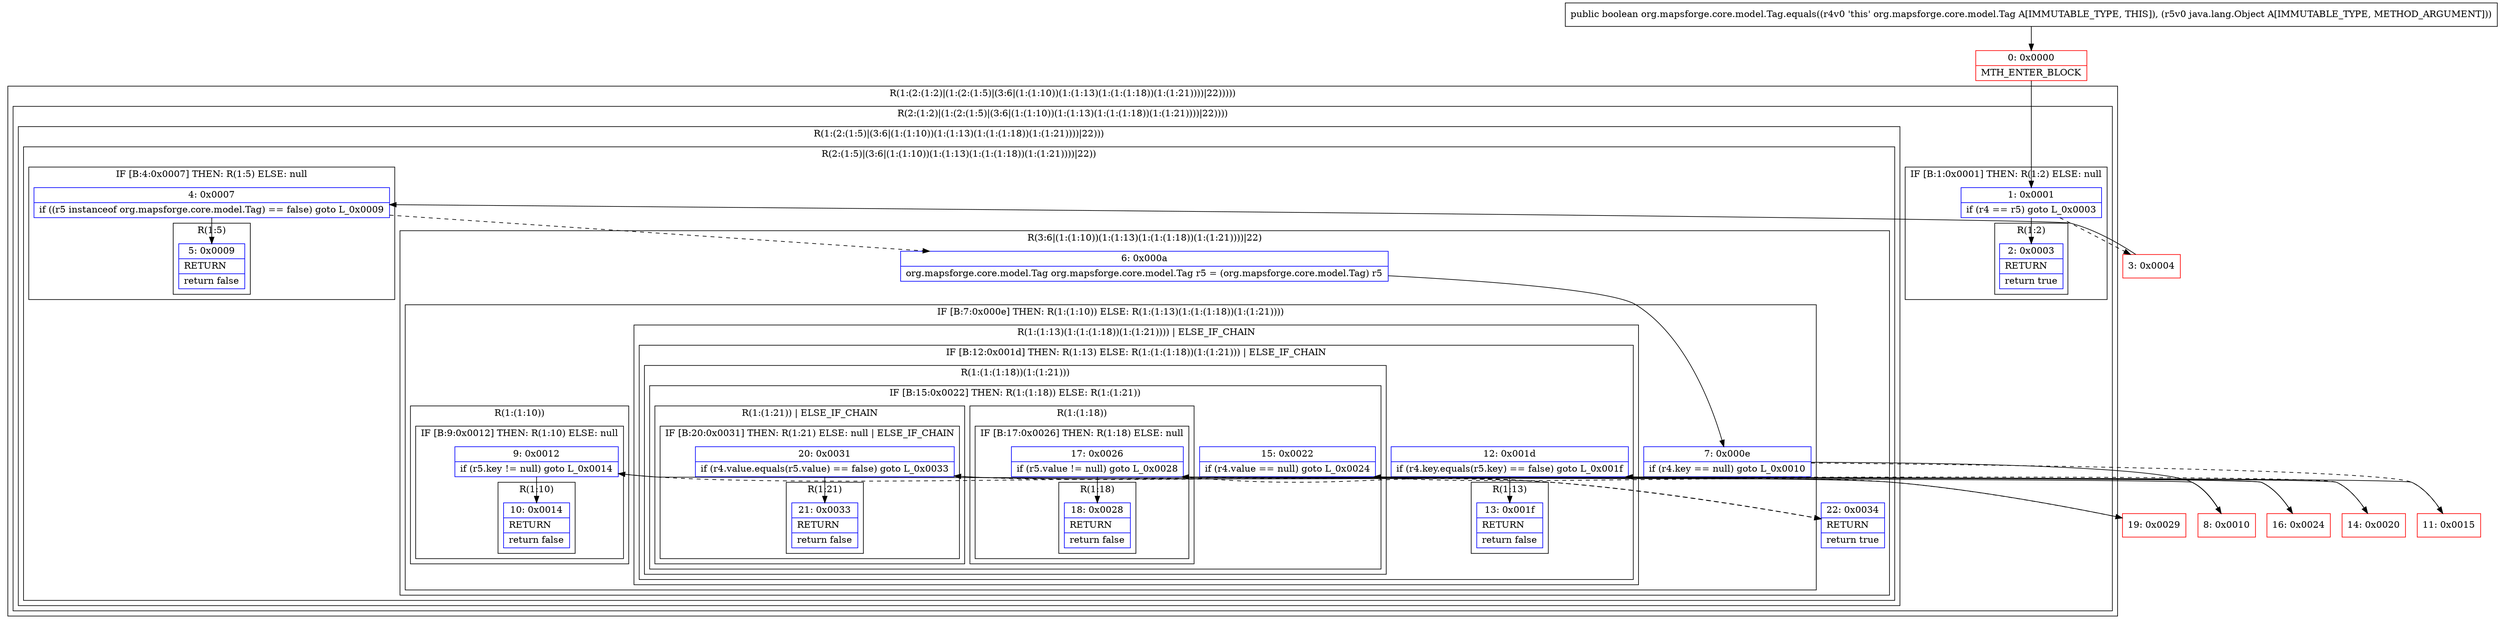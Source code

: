 digraph "CFG fororg.mapsforge.core.model.Tag.equals(Ljava\/lang\/Object;)Z" {
subgraph cluster_Region_292657088 {
label = "R(1:(2:(1:2)|(1:(2:(1:5)|(3:6|(1:(1:10))(1:(1:13)(1:(1:(1:18))(1:(1:21))))|22)))))";
node [shape=record,color=blue];
subgraph cluster_Region_135560982 {
label = "R(2:(1:2)|(1:(2:(1:5)|(3:6|(1:(1:10))(1:(1:13)(1:(1:(1:18))(1:(1:21))))|22))))";
node [shape=record,color=blue];
subgraph cluster_IfRegion_865474255 {
label = "IF [B:1:0x0001] THEN: R(1:2) ELSE: null";
node [shape=record,color=blue];
Node_1 [shape=record,label="{1\:\ 0x0001|if (r4 == r5) goto L_0x0003\l}"];
subgraph cluster_Region_1158972441 {
label = "R(1:2)";
node [shape=record,color=blue];
Node_2 [shape=record,label="{2\:\ 0x0003|RETURN\l|return true\l}"];
}
}
subgraph cluster_Region_1481032940 {
label = "R(1:(2:(1:5)|(3:6|(1:(1:10))(1:(1:13)(1:(1:(1:18))(1:(1:21))))|22)))";
node [shape=record,color=blue];
subgraph cluster_Region_1937894461 {
label = "R(2:(1:5)|(3:6|(1:(1:10))(1:(1:13)(1:(1:(1:18))(1:(1:21))))|22))";
node [shape=record,color=blue];
subgraph cluster_IfRegion_1889709292 {
label = "IF [B:4:0x0007] THEN: R(1:5) ELSE: null";
node [shape=record,color=blue];
Node_4 [shape=record,label="{4\:\ 0x0007|if ((r5 instanceof org.mapsforge.core.model.Tag) == false) goto L_0x0009\l}"];
subgraph cluster_Region_301456045 {
label = "R(1:5)";
node [shape=record,color=blue];
Node_5 [shape=record,label="{5\:\ 0x0009|RETURN\l|return false\l}"];
}
}
subgraph cluster_Region_166359785 {
label = "R(3:6|(1:(1:10))(1:(1:13)(1:(1:(1:18))(1:(1:21))))|22)";
node [shape=record,color=blue];
Node_6 [shape=record,label="{6\:\ 0x000a|org.mapsforge.core.model.Tag org.mapsforge.core.model.Tag r5 = (org.mapsforge.core.model.Tag) r5\l}"];
subgraph cluster_IfRegion_2146967003 {
label = "IF [B:7:0x000e] THEN: R(1:(1:10)) ELSE: R(1:(1:13)(1:(1:(1:18))(1:(1:21))))";
node [shape=record,color=blue];
Node_7 [shape=record,label="{7\:\ 0x000e|if (r4.key == null) goto L_0x0010\l}"];
subgraph cluster_Region_56948253 {
label = "R(1:(1:10))";
node [shape=record,color=blue];
subgraph cluster_IfRegion_131689617 {
label = "IF [B:9:0x0012] THEN: R(1:10) ELSE: null";
node [shape=record,color=blue];
Node_9 [shape=record,label="{9\:\ 0x0012|if (r5.key != null) goto L_0x0014\l}"];
subgraph cluster_Region_1724186449 {
label = "R(1:10)";
node [shape=record,color=blue];
Node_10 [shape=record,label="{10\:\ 0x0014|RETURN\l|return false\l}"];
}
}
}
subgraph cluster_Region_1229546390 {
label = "R(1:(1:13)(1:(1:(1:18))(1:(1:21)))) | ELSE_IF_CHAIN\l";
node [shape=record,color=blue];
subgraph cluster_IfRegion_104538938 {
label = "IF [B:12:0x001d] THEN: R(1:13) ELSE: R(1:(1:(1:18))(1:(1:21))) | ELSE_IF_CHAIN\l";
node [shape=record,color=blue];
Node_12 [shape=record,label="{12\:\ 0x001d|if (r4.key.equals(r5.key) == false) goto L_0x001f\l}"];
subgraph cluster_Region_1994434977 {
label = "R(1:13)";
node [shape=record,color=blue];
Node_13 [shape=record,label="{13\:\ 0x001f|RETURN\l|return false\l}"];
}
subgraph cluster_Region_1376808318 {
label = "R(1:(1:(1:18))(1:(1:21)))";
node [shape=record,color=blue];
subgraph cluster_IfRegion_326053402 {
label = "IF [B:15:0x0022] THEN: R(1:(1:18)) ELSE: R(1:(1:21))";
node [shape=record,color=blue];
Node_15 [shape=record,label="{15\:\ 0x0022|if (r4.value == null) goto L_0x0024\l}"];
subgraph cluster_Region_297314866 {
label = "R(1:(1:18))";
node [shape=record,color=blue];
subgraph cluster_IfRegion_1027331379 {
label = "IF [B:17:0x0026] THEN: R(1:18) ELSE: null";
node [shape=record,color=blue];
Node_17 [shape=record,label="{17\:\ 0x0026|if (r5.value != null) goto L_0x0028\l}"];
subgraph cluster_Region_1650897925 {
label = "R(1:18)";
node [shape=record,color=blue];
Node_18 [shape=record,label="{18\:\ 0x0028|RETURN\l|return false\l}"];
}
}
}
subgraph cluster_Region_869027498 {
label = "R(1:(1:21)) | ELSE_IF_CHAIN\l";
node [shape=record,color=blue];
subgraph cluster_IfRegion_1738310983 {
label = "IF [B:20:0x0031] THEN: R(1:21) ELSE: null | ELSE_IF_CHAIN\l";
node [shape=record,color=blue];
Node_20 [shape=record,label="{20\:\ 0x0031|if (r4.value.equals(r5.value) == false) goto L_0x0033\l}"];
subgraph cluster_Region_1505339703 {
label = "R(1:21)";
node [shape=record,color=blue];
Node_21 [shape=record,label="{21\:\ 0x0033|RETURN\l|return false\l}"];
}
}
}
}
}
}
}
}
Node_22 [shape=record,label="{22\:\ 0x0034|RETURN\l|return true\l}"];
}
}
}
}
}
Node_0 [shape=record,color=red,label="{0\:\ 0x0000|MTH_ENTER_BLOCK\l}"];
Node_3 [shape=record,color=red,label="{3\:\ 0x0004}"];
Node_8 [shape=record,color=red,label="{8\:\ 0x0010}"];
Node_11 [shape=record,color=red,label="{11\:\ 0x0015}"];
Node_14 [shape=record,color=red,label="{14\:\ 0x0020}"];
Node_16 [shape=record,color=red,label="{16\:\ 0x0024}"];
Node_19 [shape=record,color=red,label="{19\:\ 0x0029}"];
MethodNode[shape=record,label="{public boolean org.mapsforge.core.model.Tag.equals((r4v0 'this' org.mapsforge.core.model.Tag A[IMMUTABLE_TYPE, THIS]), (r5v0 java.lang.Object A[IMMUTABLE_TYPE, METHOD_ARGUMENT])) }"];
MethodNode -> Node_0;
Node_1 -> Node_2;
Node_1 -> Node_3[style=dashed];
Node_4 -> Node_5;
Node_4 -> Node_6[style=dashed];
Node_6 -> Node_7;
Node_7 -> Node_8;
Node_7 -> Node_11[style=dashed];
Node_9 -> Node_10;
Node_9 -> Node_22[style=dashed];
Node_12 -> Node_13;
Node_12 -> Node_14[style=dashed];
Node_15 -> Node_16;
Node_15 -> Node_19[style=dashed];
Node_17 -> Node_18;
Node_17 -> Node_22[style=dashed];
Node_20 -> Node_21;
Node_20 -> Node_22[style=dashed];
Node_0 -> Node_1;
Node_3 -> Node_4;
Node_8 -> Node_9;
Node_11 -> Node_12;
Node_14 -> Node_15;
Node_16 -> Node_17;
Node_19 -> Node_20;
}

